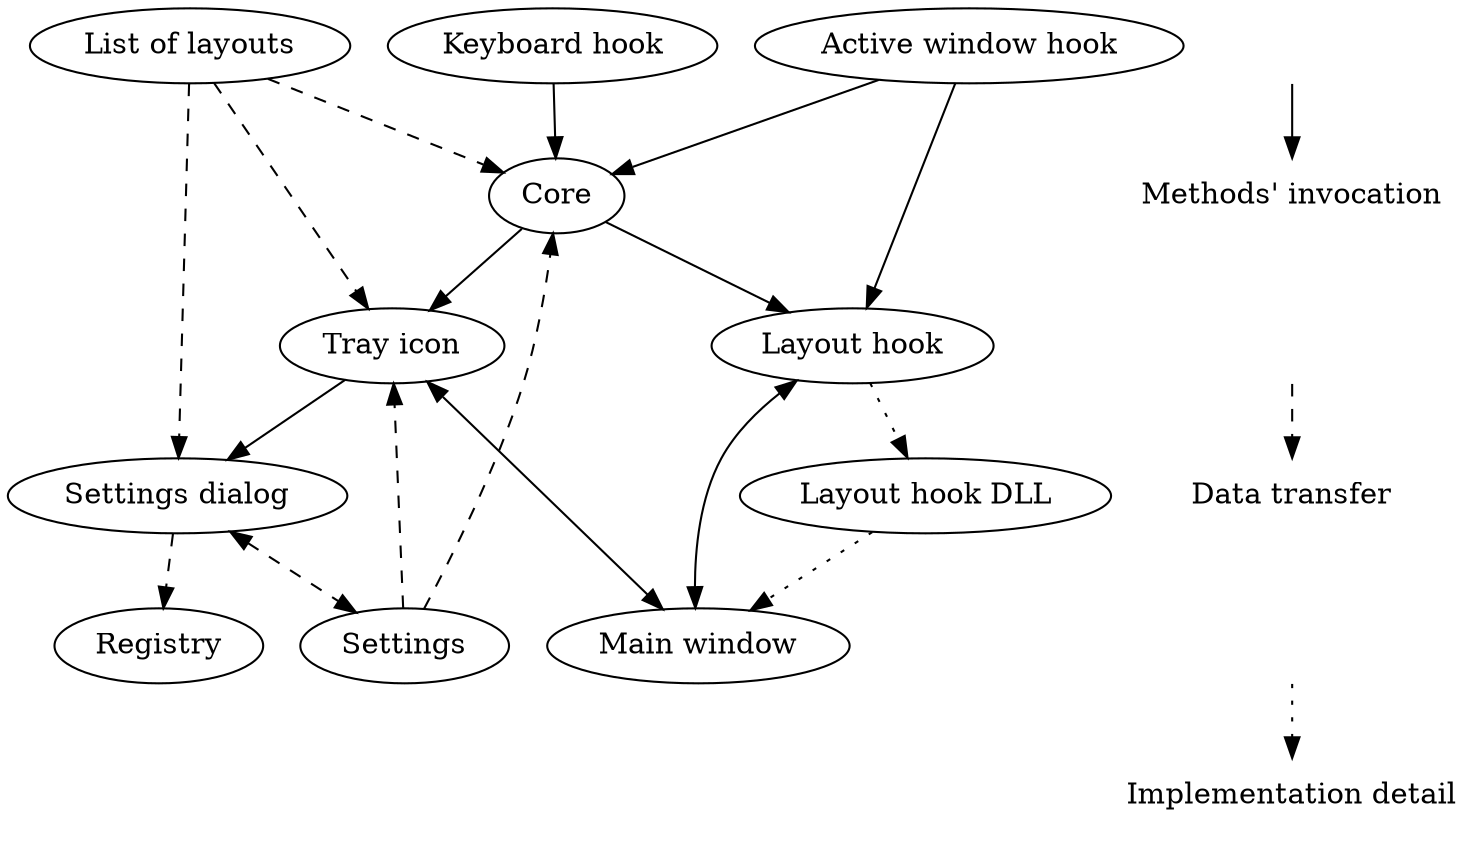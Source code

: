 digraph initialization{

	Core
	Kh[label="Keyboard hook"]
	Ah[label="Active window hook"]
	Lol[label="List of layouts"]
	Mw[label="Main window"]
	Registry
	Sd[label="Settings dialog"]
	Settings	
	Ti[label="Tray icon"]
	Lh[label="Layout hook"]
	Lhd[label="Layout hook DLL"]
	
	Core -> Ti
	Kh -> Core
	Ah -> Core
	Lol -> Core[style="dashed"]
	Lol -> Sd[style="dashed"]
	Lol -> Ti[style="dashed"]
	Sd -> Registry[style="dashed"]
	Sd -> Settings[style="dashed", dir="both"]
	Settings -> Core[style="dashed"]
	Settings -> Ti[style="dashed"]
	Ti -> Mw[dir="both"]
	Ti -> Sd
	
	Core -> Lh
	Ah -> Lh
	Lh -> Mw[dir="both"]
	Lh -> Lhd[style="dotted"]
	Lhd -> Mw[style="dotted"]
	
	
	2[style="invis"]
	3[shape="plaintext",label="Methods' invocation"]
	4[style="invis"]
	5[shape="plaintext",label="Data transfer"]
	6[style="invis"]
	7[shape="plaintext",label="Implementation detail"]
	
	/* Legend */
	
	2->3
	3->4[style="invis"]
	4->5[style="dashed"]
	5->6[style="invis"]
	6->7[style="dotted"]
}

